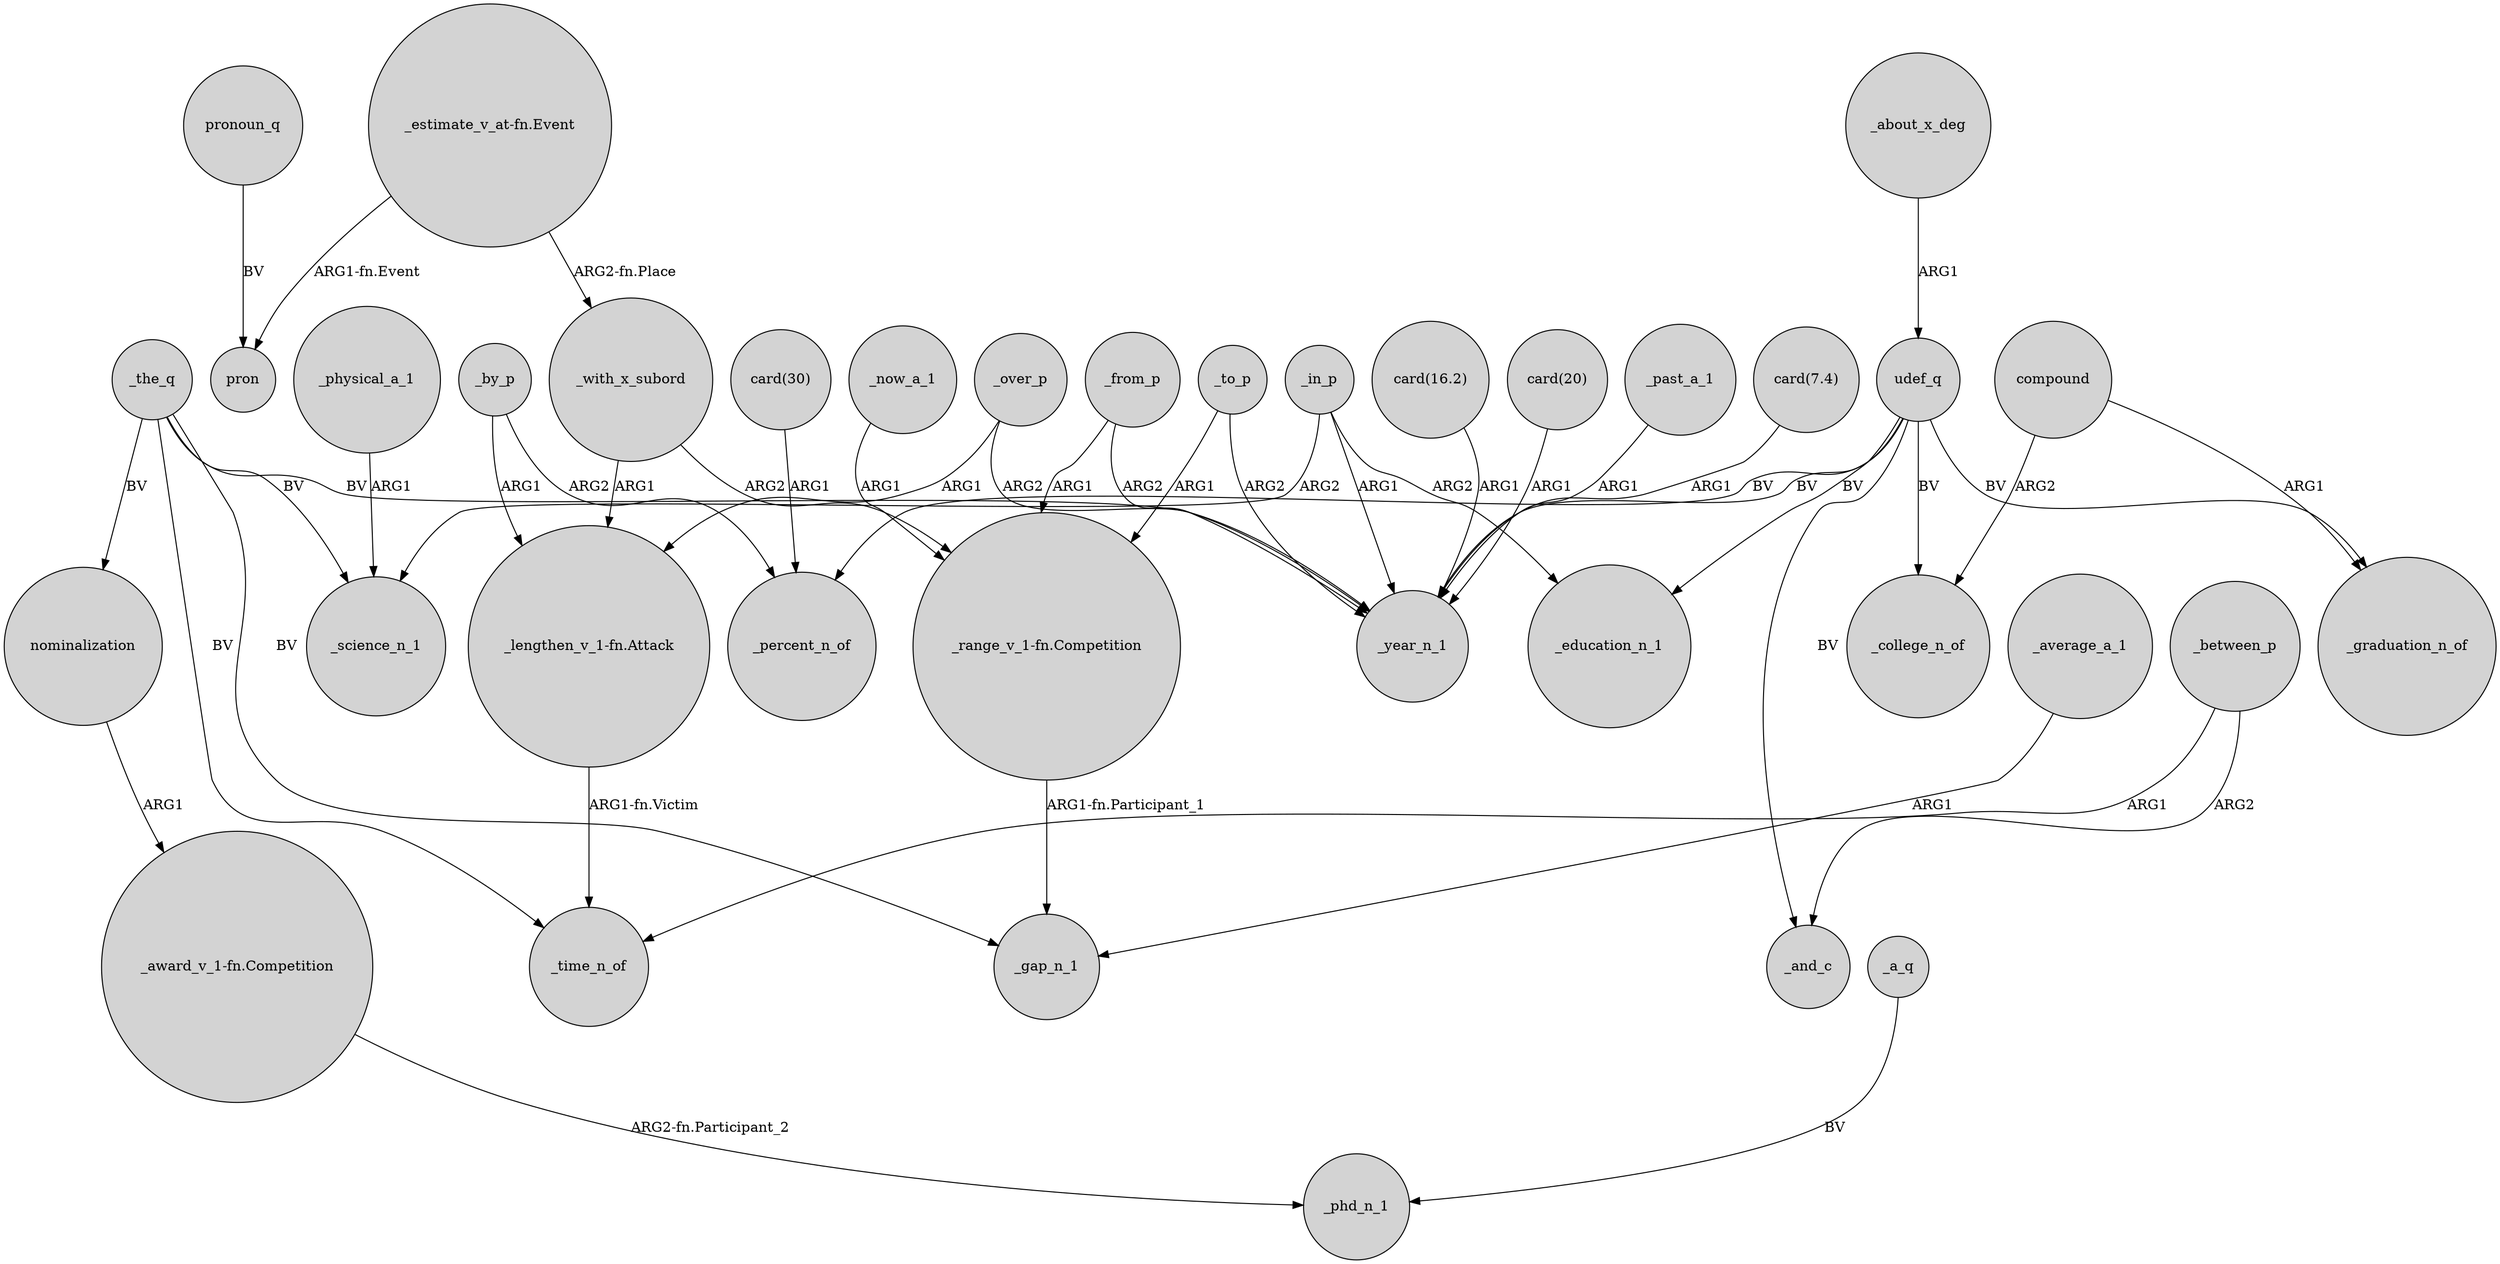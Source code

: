 digraph {
	node [shape=circle style=filled]
	"_estimate_v_at-fn.Event" -> pron [label="ARG1-fn.Event"]
	_physical_a_1 -> _science_n_1 [label=ARG1]
	_the_q -> nominalization [label=BV]
	udef_q -> _graduation_n_of [label=BV]
	_average_a_1 -> _gap_n_1 [label=ARG1]
	_with_x_subord -> "_lengthen_v_1-fn.Attack" [label=ARG1]
	_by_p -> _percent_n_of [label=ARG2]
	udef_q -> _education_n_1 [label=BV]
	_between_p -> _time_n_of [label=ARG1]
	"_estimate_v_at-fn.Event" -> _with_x_subord [label="ARG2-fn.Place"]
	_in_p -> _year_n_1 [label=ARG1]
	"card(16.2)" -> _year_n_1 [label=ARG1]
	udef_q -> _and_c [label=BV]
	_about_x_deg -> udef_q [label=ARG1]
	_the_q -> _gap_n_1 [label=BV]
	_to_p -> "_range_v_1-fn.Competition" [label=ARG1]
	pronoun_q -> pron [label=BV]
	_a_q -> _phd_n_1 [label=BV]
	_in_p -> _education_n_1 [label=ARG2]
	_now_a_1 -> "_range_v_1-fn.Competition" [label=ARG1]
	"card(20)" -> _year_n_1 [label=ARG1]
	udef_q -> _percent_n_of [label=BV]
	_the_q -> _year_n_1 [label=BV]
	_the_q -> _time_n_of [label=BV]
	_by_p -> "_lengthen_v_1-fn.Attack" [label=ARG1]
	_with_x_subord -> "_range_v_1-fn.Competition" [label=ARG2]
	"card(30)" -> _percent_n_of [label=ARG1]
	_from_p -> _year_n_1 [label=ARG2]
	"_award_v_1-fn.Competition" -> _phd_n_1 [label="ARG2-fn.Participant_2"]
	_in_p -> _science_n_1 [label=ARG2]
	"_range_v_1-fn.Competition" -> _gap_n_1 [label="ARG1-fn.Participant_1"]
	nominalization -> "_award_v_1-fn.Competition" [label=ARG1]
	_over_p -> "_lengthen_v_1-fn.Attack" [label=ARG1]
	_past_a_1 -> _year_n_1 [label=ARG1]
	_over_p -> _year_n_1 [label=ARG2]
	udef_q -> _year_n_1 [label=BV]
	_from_p -> "_range_v_1-fn.Competition" [label=ARG1]
	compound -> _college_n_of [label=ARG2]
	compound -> _graduation_n_of [label=ARG1]
	_the_q -> _science_n_1 [label=BV]
	"card(7.4)" -> _year_n_1 [label=ARG1]
	udef_q -> _college_n_of [label=BV]
	"_lengthen_v_1-fn.Attack" -> _time_n_of [label="ARG1-fn.Victim"]
	_to_p -> _year_n_1 [label=ARG2]
	_between_p -> _and_c [label=ARG2]
}
